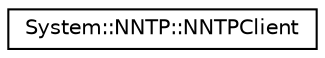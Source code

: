 digraph G
{
  edge [fontname="Helvetica",fontsize="10",labelfontname="Helvetica",labelfontsize="10"];
  node [fontname="Helvetica",fontsize="10",shape=record];
  rankdir="LR";
  Node1 [label="System::NNTP::NNTPClient",height=0.2,width=0.4,color="black", fillcolor="white", style="filled",URL="$class_system_1_1_n_n_t_p_1_1_n_n_t_p_client.html"];
}
